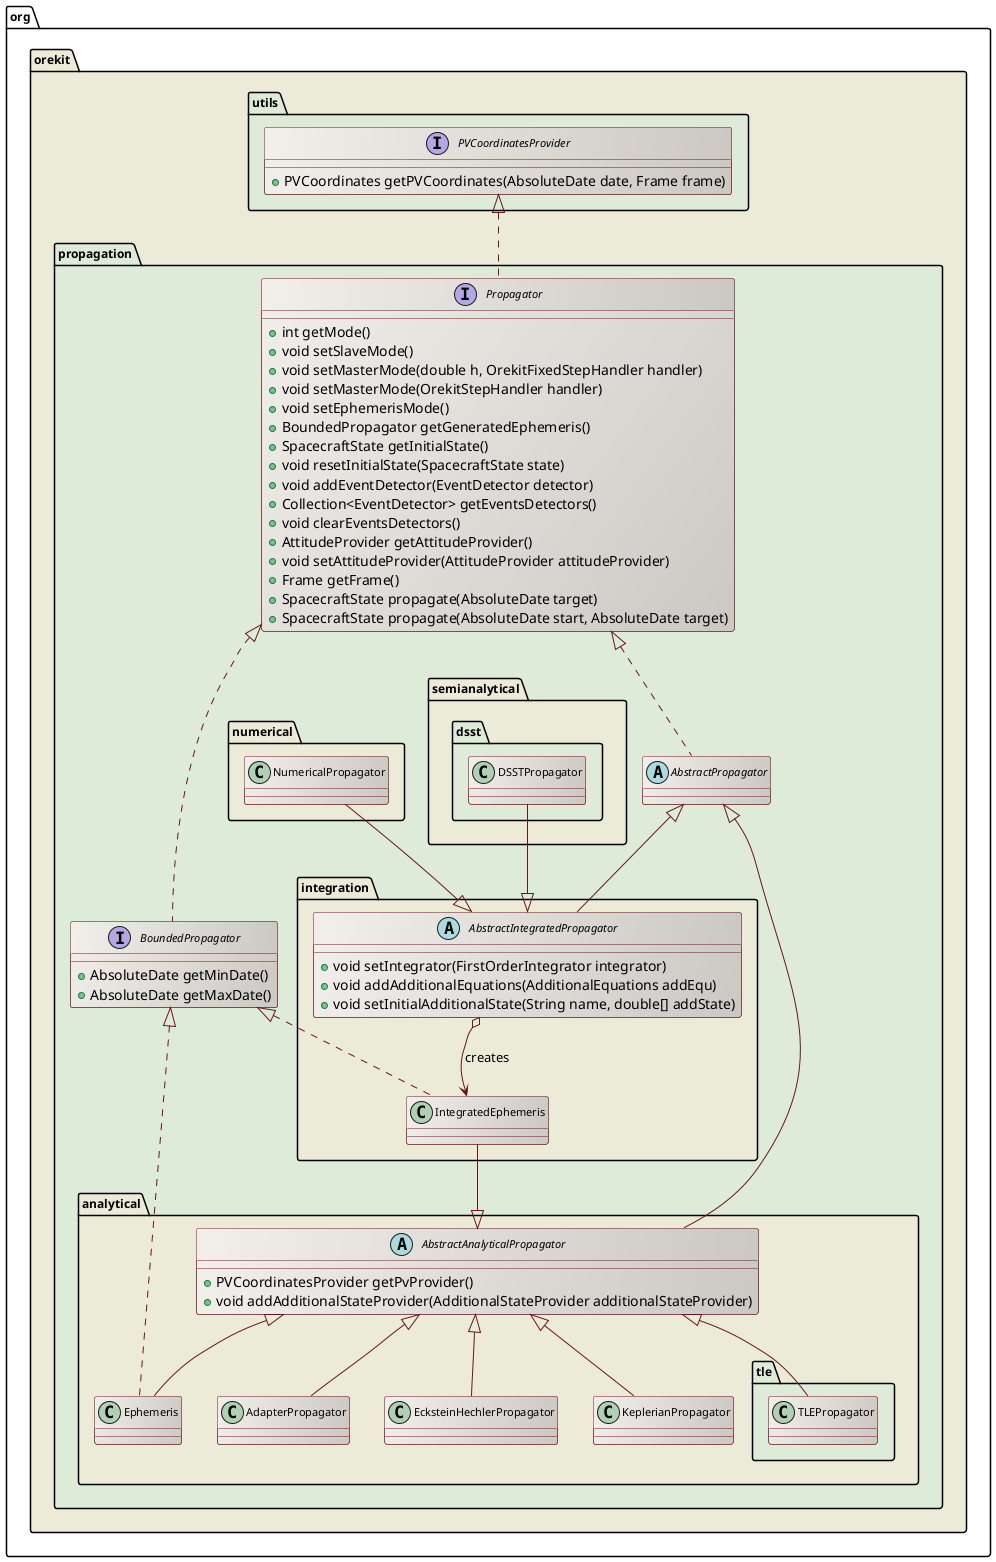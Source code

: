 ' Copyright 2002-2015 CS Systèmes d'Information
' Licensed to CS Systèmes d'Information (CS) under one or more
' contributor license agreements.  See the NOTICE file distributed with
' this work for additional information regarding copyright ownership.
' CS licenses this file to You under the Apache License, Version 2.0
' (the "License"); you may not use this file except in compliance with
' the License.  You may obtain a copy of the License at
'
'   http://www.apache.org/licenses/LICENSE-2.0
'
' Unless required by applicable law or agreed to in writing, software
' distributed under the License is distributed on an "AS IS" BASIS,
' WITHOUT WARRANTIES OR CONDITIONS OF ANY KIND, either express or implied.
' See the License for the specific language governing permissions and
' limitations under the License.
 
@startuml

  skinparam svek                  true
  skinparam ClassBackgroundColor  #F3EFEB/CCC9C5
  skinparam ClassArrowColor       #691616
  skinparam ClassBorderColor      #691616
  skinparam NoteBackgroundColor   #F3EFEB
  skinparam NoteBorderColor       #691616
  skinparam NoteFontColor         #691616
  skinparam ClassFontSize         11
  skinparam PackageFontSize       12

  package org.orekit #ECEBD8 {

    package utils #DDEBD8 {
      interface PVCoordinatesProvider {
        +PVCoordinates getPVCoordinates(AbsoluteDate date, Frame frame)
      }
    }
 
    package propagation #DDEBD8 {
      interface Propagator {
        +int getMode()
        +void setSlaveMode()
        +void setMasterMode(double h, OrekitFixedStepHandler handler)
        +void setMasterMode(OrekitStepHandler handler)
        +void setEphemerisMode()
        +BoundedPropagator getGeneratedEphemeris()
        +SpacecraftState getInitialState()
        +void resetInitialState(SpacecraftState state)
        +void addEventDetector(EventDetector detector)
        +Collection<EventDetector> getEventsDetectors()
        +void clearEventsDetectors()
        +AttitudeProvider getAttitudeProvider()
        +void setAttitudeProvider(AttitudeProvider attitudeProvider)
        +Frame getFrame()
        +SpacecraftState propagate(AbsoluteDate target)
        +SpacecraftState propagate(AbsoluteDate start, AbsoluteDate target)
      }

      interface BoundedPropagator {
        +AbsoluteDate getMinDate()
        +AbsoluteDate getMaxDate()
      }

      abstract class AbstractPropagator {
      }

      PVCoordinatesProvider <|.. Propagator
      Propagator            <|.. AbstractPropagator
      Propagator            <|.. BoundedPropagator

      package analytical #ECEBD8 {

        abstract class AbstractAnalyticalPropagator {
          +PVCoordinatesProvider getPvProvider()
          +void addAdditionalStateProvider(AdditionalStateProvider additionalStateProvider)
        }

        AbstractPropagator           <|-- AbstractAnalyticalPropagator
        AbstractAnalyticalPropagator <|-- AdapterPropagator
        AbstractAnalyticalPropagator <|-- EcksteinHechlerPropagator
        AbstractAnalyticalPropagator <|-- KeplerianPropagator

        AbstractAnalyticalPropagator <|-- Ephemeris
        BoundedPropagator            <|.. Ephemeris

        package tle #DDEBD8 {
          AbstractAnalyticalPropagator <|-- TLEPropagator
        }

     }

     package integration #ECEBD8 {

       abstract class AbstractIntegratedPropagator {
         +void setIntegrator(FirstOrderIntegrator integrator)
         +void addAdditionalEquations(AdditionalEquations addEqu)
         +void setInitialAdditionalState(String name, double[] addState)
       }

       BoundedPropagator <|.. IntegratedEphemeris
       IntegratedEphemeris --|> AbstractAnalyticalPropagator
       AbstractIntegratedPropagator o--> IntegratedEphemeris : creates
       AbstractPropagator  <|-- AbstractIntegratedPropagator

     }

     package semianalytical #ECEBD8 {

       package dsst #DDEBD8 {
         DSSTPropagator --|> AbstractIntegratedPropagator
       }

     }

     package numerical #ECEBD8 {
       NumericalPropagator --|> AbstractIntegratedPropagator
     }

   }

@enduml
